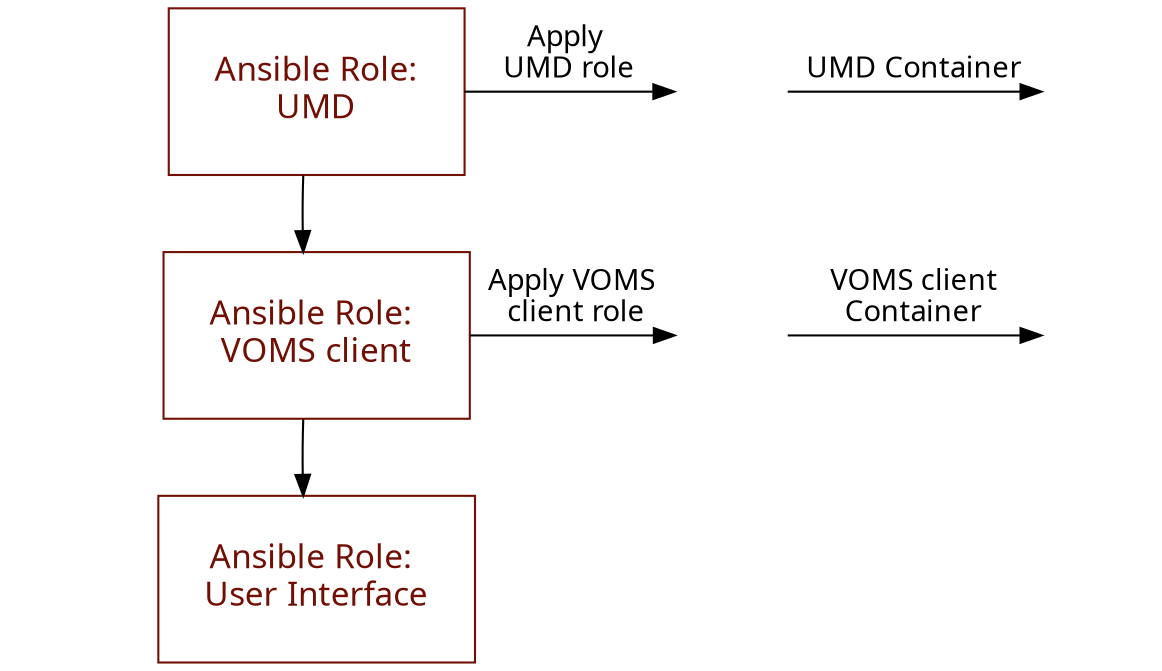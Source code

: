 digraph UMD_UI {
  dpi=100;
  center=true;
  umd_repo [
    group=repo;
    image="GitHub-Mark-64px.png";
    height=0.75
    color=white;
    width=0.75;
    label="";
    fixedsize=true;   
  ]
  umd [
    shape=rectangle;
    color="#720F04";
    fontcolor="#720F04";
    fontname="Permanent Marker";
    fontsize="16";
    label="Ansible Role:\nUMD";
    margin=.3;
  ];
  apply_umd [
    group=apply_role;
    image="./Ansible-Mark-Large-RGB-Black.png";
    height=0.75
    color=white;
    width=0.75;
    label="";
    fixedsize=true;
  ];
  umd_product_container [
    group=container;
    image="quay-emoji.png"
    height=0.75;
    width=0.75;
    color=white;
    label="";
    fixedsize=true;
  ]
  voms_client_repo [
    group=repo;
    image="GitHub-Mark-64px.png";
    height=0.75
    color=white;
    width=0.75;
    label="";
    fixedsize=true;   
  ]
  voms_client [
    shape=rectangle;
    color="#720F04";
    fontcolor="#720F
    04;"
    fontname="Permanent Marker";
    fontsize="16";
    label="Ansible Role: \nVOMS client";
    margin=.3
  ];
  apply_voms_client [
    group=apply_role;
    image="./Ansible-Mark-Large-RGB-Black.png";
    height=0.75
    color=white;
    width=0.75;
    label="";
    fixedsize=true;
  ];
  voms_client_product_container [
    group=container;
    image="quay-emoji.png"
    height=0.75;
    width=0.75;
    color=white;
    label="";
    fixedsize=true;
  ];
  ui_repo [
    group=repo;
    image="GitHub-Mark-64px.png";
    height=0.75
    color=white;
    width=0.75;
    label="";
    fixedsize=true;   
  ];
  ui [
    shape=rectangle;
    color="#720F04";
    fontcolor="#720F04;"
    fontname="Permanent Marker";
    fontsize="16";
    label="Ansible Role: \nUser Interface";
    margin=.3;
  ];

  umd -> voms_client;
  voms_client -> ui;
  
  // Define the UMD process
  umd -> apply_umd [ 
    label="Apply \nUMD role";
    fontname="IBM Plex Mono";
    ];
  apply_umd -> umd_product_container [
    label="UMD Container";
    fontname="IBM Plex Mono";
  ];

  // Define VOMS client process
  voms_client -> apply_voms_client [
    label="Apply VOMS\n client role";
    fontname="IBM Plex Mono";
  ];
  apply_voms_client -> voms_client_product_container [
    label="VOMS client\nContainer";
    fontname="IBM Plex Mono";
  ];

  // align role items
  {
    edge[style=invis];
    umd->voms_client;
    voms_client->ui;
  }
  // align repo items
  {
    edge[style=invis];
    umd_repo -> voms_client_repo;
    voms_client_repo -> ui_repo;
  }
  // align deployment items
  {
    edge[style=invis];
    apply_umd->apply_voms_client;
    umd_product_container->voms_client_product_container;
  }
  { // align umd process items 
    rank = same;
    umd;
    apply_umd;
    umd_product_container;
  }
  { // align voms-client process items
    rank=same; 
    voms_client; 
    apply_voms_client;
    voms_client_product_container 
    };
}